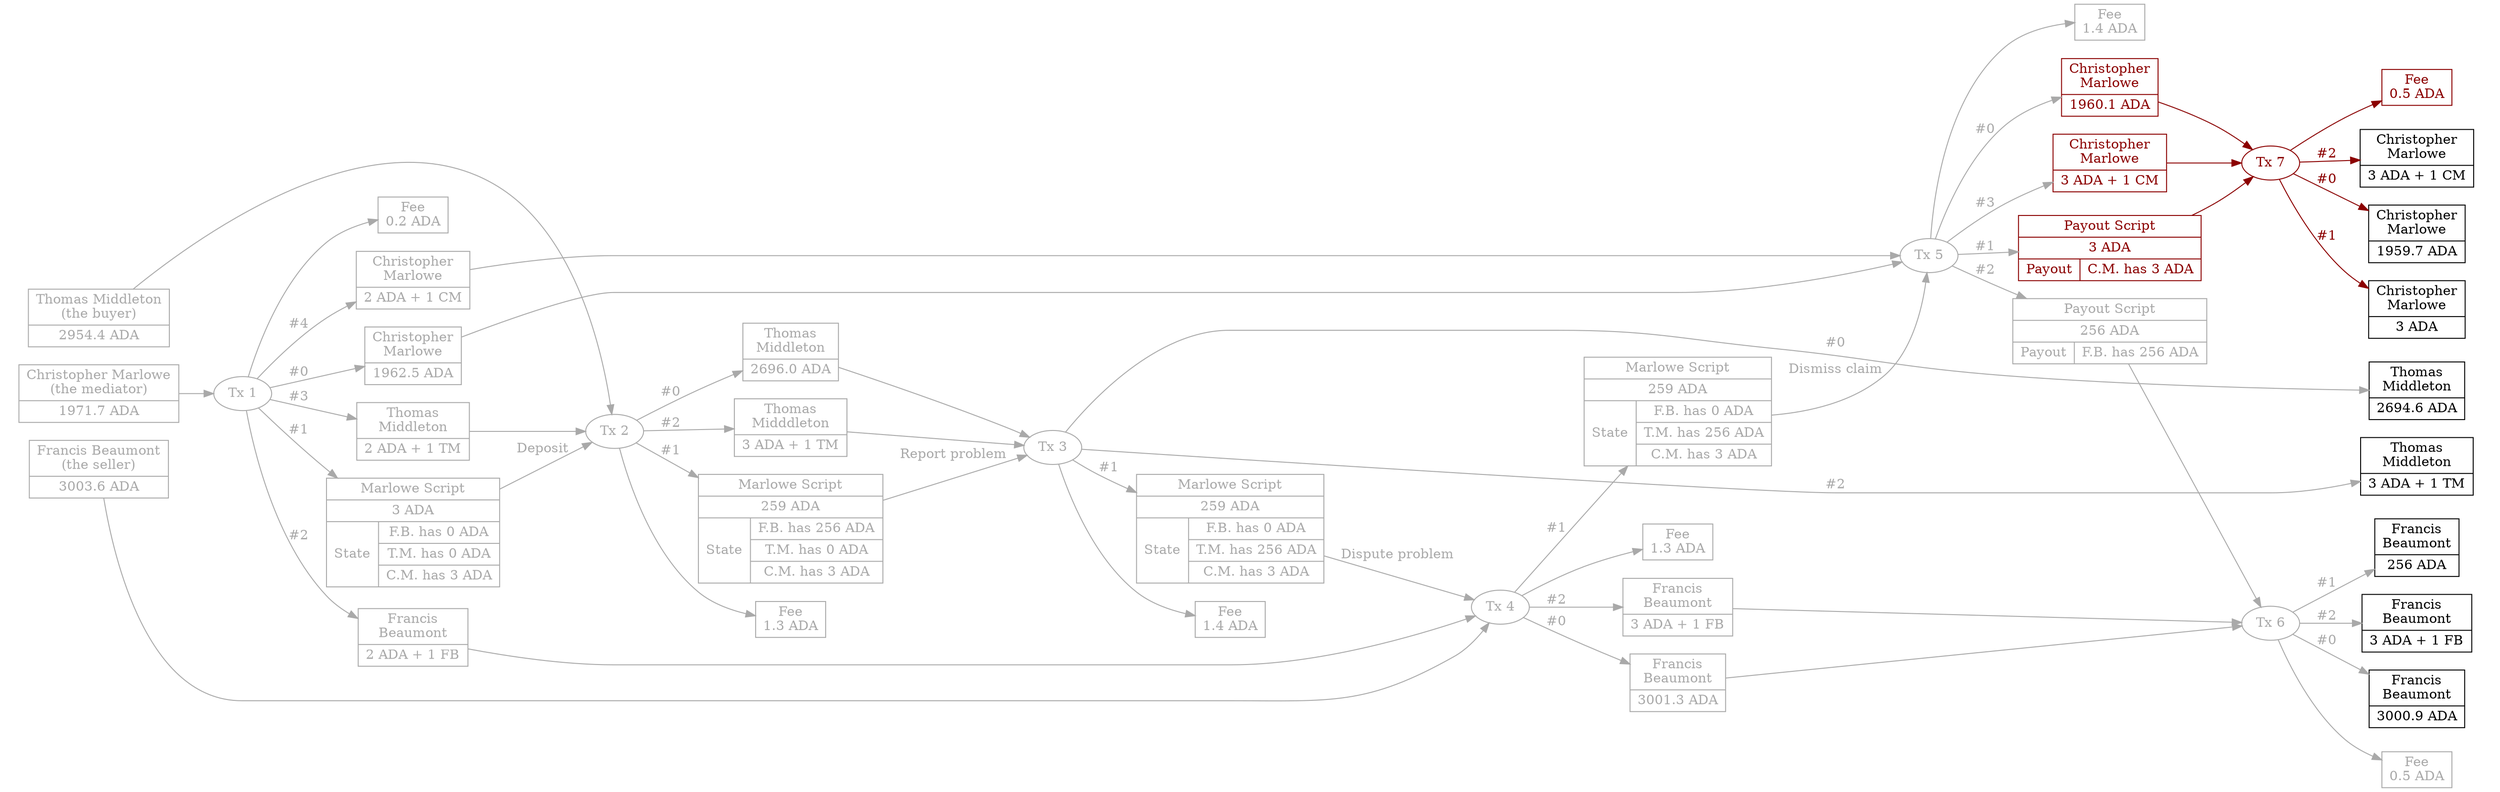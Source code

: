 digraph EscrowUtxos {


rankdir=LR

node [shape=record]


subgraph cluster_0m {

peripheries=0

Tx0MediatorAda [label="Christopher Marlowe\n(the mediator)|1971.7 ADA" color=darkgray fontcolor=darkgray]

Tx0SellerAda [label="Francis Beaumont\n(the seller)|3003.6 ADA" color=darkgray fontcolor=darkgray]

Tx0BuyerAda [label="Thomas Middleton\n(the buyer)|2954.4 ADA" color=darkgray fontcolor=darkgray]

}


Tx1 [shape=oval label="Tx 1" color=darkgray fontcolor=darkgray]

Tx0MediatorAda -> Tx1 [color=darkgray fontcolor=darkgray]


Tx1_1 [label="Marlowe Script|3 ADA|{State|{F.B. has 0 ADA|T.M. has 0 ADA|C.M. has 3 ADA}}" color=darkgray fontcolor=darkgray]

Tx1 -> Tx1_1 [label="#1" color=darkgray fontcolor=darkgray]


Tx1_0 [label="Christopher\nMarlowe|1962.5 ADA" color=darkgray fontcolor=darkgray]

Tx1 -> Tx1_0 [label="#0" color=darkgray fontcolor=darkgray]


Tx0MediatorToken [label="Christopher\nMarlowe|2 ADA + 1 CM" color=darkgray fontcolor=darkgray]

Tx1 -> Tx0MediatorToken [label="#4" color=darkgray fontcolor=darkgray]


Tx0SellerToken [label="Francis\nBeaumont|2 ADA + 1 FB" color=darkgray fontcolor=darkgray]

Tx1 -> Tx0SellerToken [label="#2" color=darkgray fontcolor=darkgray]


Tx0BuyerToken [label="Thomas\nMiddleton|2 ADA + 1 TM" color=darkgray fontcolor=darkgray]

Tx1 -> Tx0BuyerToken [label="#3" color=darkgray fontcolor=darkgray]


Tx1_Fee [label="Fee\n0.2 ADA" color=darkgray fontcolor=darkgray]

Tx1 -> Tx1_Fee [color=darkgray fontcolor=darkgray]


Tx2 [shape=oval label="Tx 2" color=darkgray fontcolor=darkgray]

Tx1_1 -> Tx2 [label="Deposit" color=darkgray fontcolor=darkgray]

Tx0BuyerAda -> Tx2 [color=darkgray fontcolor=darkgray]

Tx0BuyerToken -> Tx2 [color=darkgray fontcolor=darkgray]


subgraph cluster_2 {

peripheries=0

Tx2_0 [label="Thomas\nMiddleton|2696.0 ADA" color=darkgray fontcolor=darkgray]

Tx2_2 [label="Thomas\nMidddleton|3 ADA + 1 TM" color=darkgray fontcolor=darkgray]

}

Tx2 -> Tx2_0 [label="#0" color=darkgray fontcolor=darkgray]

Tx2 -> Tx2_2 [label="#2" color=darkgray fontcolor=darkgray]


Tx2_1 [label="Marlowe Script|259 ADA|{State|{F.B. has 256 ADA|T.M. has 0 ADA|C.M. has 3 ADA}}" color=darkgray fontcolor=darkgray]

Tx2 -> Tx2_1 [label="#1" color=darkgray fontcolor=darkgray]


Tx2_Fee [label="Fee\n1.3 ADA" color=darkgray fontcolor=darkgray]

Tx2 -> Tx2_Fee [color=darkgray fontcolor=darkgray]


Tx3 [shape=oval label="Tx 3" color=darkgray fontcolor=darkgray]

Tx2_1 -> Tx3 [label="Report problem" color=darkgray fontcolor=darkgray]

Tx2_0 -> Tx3 [color=darkgray fontcolor=darkgray]

Tx2_2 -> Tx3 [color=darkgray fontcolor=darkgray]


Tx3_1 [label="Marlowe Script|259 ADA|{State|{F.B. has 0 ADA|T.M. has 256 ADA|C.M. has 3 ADA}}" color=darkgray fontcolor=darkgray]

Tx3 -> Tx3_1 [label="#1" color=darkgray fontcolor=darkgray]


Tx3_Fee [label="Fee\n1.4 ADA" color=darkgray fontcolor=darkgray]

Tx3 -> Tx3_Fee [color=darkgray fontcolor=darkgray]


Tx4 [shape=oval label="Tx 4" color=darkgray fontcolor=darkgray]

Tx3_1 -> Tx4 [label="Dispute problem" color=darkgray fontcolor=darkgray]

Tx0SellerAda -> Tx4 [color=darkgray fontcolor=darkgray]

Tx0SellerToken -> Tx4 [color=darkgray fontcolor=darkgray]


subgraph cluster_4 {

peripheries=0

Tx4_0 [label="Francis\nBeaumont|3001.3 ADA" color=darkgray fontcolor=darkgray]

Tx4_2 [label="Francis\nBeaumont|3 ADA + 1 FB" color=darkgray fontcolor=darkgray]

}

Tx4 -> Tx4_0 [label="#0" color=darkgray fontcolor=darkgray]

Tx4 -> Tx4_2 [label="#2" color=darkgray fontcolor=darkgray]


Tx4_1 [label="Marlowe Script|259 ADA|{State|{F.B. has 0 ADA|T.M. has 256 ADA|C.M. has 3 ADA}}" color=darkgray fontcolor=darkgray]

Tx4 -> Tx4_1 [label="#1" color=darkgray fontcolor=darkgray]


Tx4_Fee [label="Fee\n1.3 ADA" color=darkgray fontcolor=darkgray]

Tx4 -> Tx4_Fee [color=darkgray fontcolor=darkgray]


Tx5 [shape=oval label="Tx 5" color=darkgray fontcolor=darkgray]

Tx4_1 -> Tx5 [label="Dismiss claim" color=darkgray fontcolor=darkgray]

Tx1_0 -> Tx5 [color=darkgray fontcolor=darkgray]

Tx0MediatorToken -> Tx5 [color=darkgray fontcolor=darkgray]


subgraph cluster_5 {

peripheries=0

Tx5_0 [label="Christopher\nMarlowe|1960.1 ADA" color=darkred fontcolor=darkred]

Tx5_3 [label="Christopher\nMarlowe|3 ADA + 1 CM" color=darkred fontcolor=darkred]

}

Tx5 -> Tx5_0 [label="#0" color=darkgray fontcolor=darkgray]

Tx5 -> Tx5_3 [label="#3" color=darkgray fontcolor=darkgray]


subgraph cluster_5p {

peripheries=0

Tx5_1 [label="Payout Script|3 ADA|{Payout|C.M. has 3 ADA}" color=darkred fontcolor=darkred]

Tx5_2 [label="Payout Script|256 ADA|{Payout|F.B. has 256 ADA}" color=darkgray fontcolor=darkgray]

}

Tx5 -> Tx5_1 [label="#1" color=darkgray fontcolor=darkgray]

Tx5 -> Tx5_2 [label="#2" color=darkgray fontcolor=darkgray]


Tx5_Fee [label="Fee\n1.4 ADA" color=darkgray fontcolor=darkgray]

Tx5 -> Tx5_Fee [color=darkgray fontcolor=darkgray]


Tx6 [shape=oval label="Tx 6" color=darkgray fontcolor=darkgray]

Tx4_0 -> Tx6 [color=darkgray fontcolor=darkgray]

Tx4_2 -> Tx6 [color=darkgray fontcolor=darkgray]

Tx5_2 -> Tx6 [color=darkgray fontcolor=darkgray]


Tx6_Fee [label="Fee\n0.5 ADA" color=darkgray fontcolor=darkgray]

Tx6 -> Tx6_Fee [color=darkgray fontcolor=darkgray]


Tx7 [shape=oval label="Tx 7" color=darkred fontcolor=darkred]

Tx5_0 -> Tx7 [color=darkred fontcolor=darkred]

Tx5_3 -> Tx7 [color=darkred fontcolor=darkred]

Tx5_1 -> Tx7 [color=darkred fontcolor=darkred]


Tx7_Fee [label="Fee\n0.5 ADA" color=darkred fontcolor=darkred]

Tx7 -> Tx7_Fee [color=darkred fontcolor=darkred]


subgraph cluster_x {

peripheries=0

  subgraph cluster_3 {

  peripheries=0

  Tx3_0 [label="Thomas\nMiddleton|2694.6 ADA" color=black fontcolor=black]

  Tx3_2 [label="Thomas\nMiddleton|3 ADA + 1 TM" color=black fontcolor=black]

  }

  subgraph cluster_6 {

  peripheries=0

  Tx6_0 [label="Francis\nBeaumont|3000.9 ADA" color=black fontcolor=black]

  Tx6_1 [label="Francis\nBeaumont|256 ADA" color=black fontcolor=black]

  Tx6_2 [label="Francis\nBeaumont|3 ADA + 1 FB" color=black fontcolor=black]

  }

  subgraph cluster_7 {

  peripheries=0

  Tx7_0 [label="Christopher\nMarlowe|1959.7 ADA" color=black fontcolor=black]

  Tx7_1 [label="Christopher\nMarlowe|3 ADA" color=black fontcolor=black]

  Tx7_2 [label="Christopher\nMarlowe|3 ADA + 1 CM" color=black fontcolor=black]

  }

}


Tx3 -> Tx3_0 [label="#0" color=darkgray fontcolor=darkgray]

Tx3 -> Tx3_2 [label="#2" color=darkgray fontcolor=darkgray]


Tx6 -> Tx6_0 [label="#0" color=darkgray fontcolor=darkgray]

Tx6 -> Tx6_1 [label="#1" color=darkgray fontcolor=darkgray]

Tx6 -> Tx6_2 [label="#2" color=darkgray fontcolor=darkgray]


Tx7 -> Tx7_0 [label="#0" color=darkred fontcolor=darkred]

Tx7 -> Tx7_1 [label="#1" color=darkred fontcolor=darkred]

Tx7 -> Tx7_2 [label="#2" color=darkred fontcolor=darkred]


}
